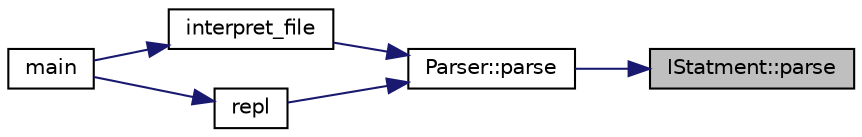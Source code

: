 digraph "IStatment::parse"
{
 // LATEX_PDF_SIZE
  edge [fontname="Helvetica",fontsize="10",labelfontname="Helvetica",labelfontsize="10"];
  node [fontname="Helvetica",fontsize="10",shape=record];
  rankdir="RL";
  Node1 [label="IStatment::parse",height=0.2,width=0.4,color="black", fillcolor="grey75", style="filled", fontcolor="black",tooltip=" "];
  Node1 -> Node2 [dir="back",color="midnightblue",fontsize="10",style="solid",fontname="Helvetica"];
  Node2 [label="Parser::parse",height=0.2,width=0.4,color="black", fillcolor="white", style="filled",URL="$class_parser.html#a948899fbe6c6c1e7bf50c65114612cde",tooltip=" "];
  Node2 -> Node3 [dir="back",color="midnightblue",fontsize="10",style="solid",fontname="Helvetica"];
  Node3 [label="interpret_file",height=0.2,width=0.4,color="black", fillcolor="white", style="filled",URL="$interpreter_8cc.html#a7e199253a72c780accdc40e29d35e4a8",tooltip=" "];
  Node3 -> Node4 [dir="back",color="midnightblue",fontsize="10",style="solid",fontname="Helvetica"];
  Node4 [label="main",height=0.2,width=0.4,color="black", fillcolor="white", style="filled",URL="$interpreter_8cc.html#a3c04138a5bfe5d72780bb7e82a18e627",tooltip=" "];
  Node2 -> Node5 [dir="back",color="midnightblue",fontsize="10",style="solid",fontname="Helvetica"];
  Node5 [label="repl",height=0.2,width=0.4,color="black", fillcolor="white", style="filled",URL="$interpreter_8cc.html#a213a58936a78b66f05bec198f163eb65",tooltip=" "];
  Node5 -> Node4 [dir="back",color="midnightblue",fontsize="10",style="solid",fontname="Helvetica"];
}
